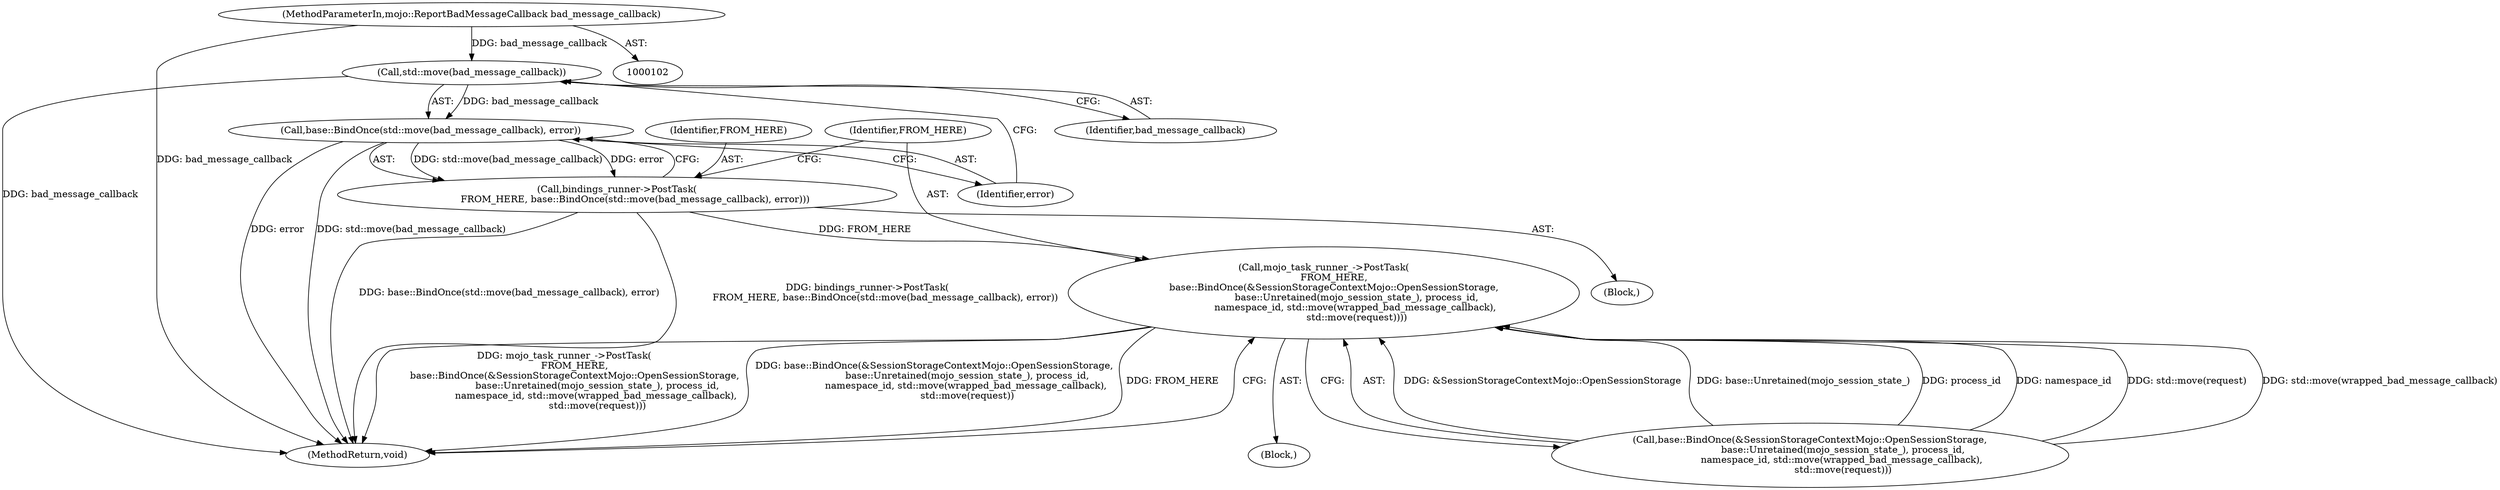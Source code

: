 digraph "0_Chrome_ba169c14aa9cc2efd708a878ae21ff34f3898fe0_0@API" {
"1000116" [label="(Call,std::move(bad_message_callback))"];
"1000105" [label="(MethodParameterIn,mojo::ReportBadMessageCallback bad_message_callback)"];
"1000115" [label="(Call,base::BindOnce(std::move(bad_message_callback), error))"];
"1000113" [label="(Call,bindings_runner->PostTask(\n            FROM_HERE, base::BindOnce(std::move(bad_message_callback), error)))"];
"1000119" [label="(Call,mojo_task_runner_->PostTask(\n       FROM_HERE,\n       base::BindOnce(&SessionStorageContextMojo::OpenSessionStorage,\n                      base::Unretained(mojo_session_state_), process_id,\n                     namespace_id, std::move(wrapped_bad_message_callback),\n                      std::move(request))))"];
"1000116" [label="(Call,std::move(bad_message_callback))"];
"1000118" [label="(Identifier,error)"];
"1000119" [label="(Call,mojo_task_runner_->PostTask(\n       FROM_HERE,\n       base::BindOnce(&SessionStorageContextMojo::OpenSessionStorage,\n                      base::Unretained(mojo_session_state_), process_id,\n                     namespace_id, std::move(wrapped_bad_message_callback),\n                      std::move(request))))"];
"1000113" [label="(Call,bindings_runner->PostTask(\n            FROM_HERE, base::BindOnce(std::move(bad_message_callback), error)))"];
"1000114" [label="(Identifier,FROM_HERE)"];
"1000115" [label="(Call,base::BindOnce(std::move(bad_message_callback), error))"];
"1000120" [label="(Identifier,FROM_HERE)"];
"1000117" [label="(Identifier,bad_message_callback)"];
"1000132" [label="(MethodReturn,void)"];
"1000105" [label="(MethodParameterIn,mojo::ReportBadMessageCallback bad_message_callback)"];
"1000107" [label="(Block,)"];
"1000121" [label="(Call,base::BindOnce(&SessionStorageContextMojo::OpenSessionStorage,\n                      base::Unretained(mojo_session_state_), process_id,\n                     namespace_id, std::move(wrapped_bad_message_callback),\n                      std::move(request)))"];
"1000112" [label="(Block,)"];
"1000116" -> "1000115"  [label="AST: "];
"1000116" -> "1000117"  [label="CFG: "];
"1000117" -> "1000116"  [label="AST: "];
"1000118" -> "1000116"  [label="CFG: "];
"1000116" -> "1000132"  [label="DDG: bad_message_callback"];
"1000116" -> "1000115"  [label="DDG: bad_message_callback"];
"1000105" -> "1000116"  [label="DDG: bad_message_callback"];
"1000105" -> "1000102"  [label="AST: "];
"1000105" -> "1000132"  [label="DDG: bad_message_callback"];
"1000115" -> "1000113"  [label="AST: "];
"1000115" -> "1000118"  [label="CFG: "];
"1000118" -> "1000115"  [label="AST: "];
"1000113" -> "1000115"  [label="CFG: "];
"1000115" -> "1000132"  [label="DDG: error"];
"1000115" -> "1000132"  [label="DDG: std::move(bad_message_callback)"];
"1000115" -> "1000113"  [label="DDG: std::move(bad_message_callback)"];
"1000115" -> "1000113"  [label="DDG: error"];
"1000113" -> "1000112"  [label="AST: "];
"1000114" -> "1000113"  [label="AST: "];
"1000120" -> "1000113"  [label="CFG: "];
"1000113" -> "1000132"  [label="DDG: base::BindOnce(std::move(bad_message_callback), error)"];
"1000113" -> "1000132"  [label="DDG: bindings_runner->PostTask(\n            FROM_HERE, base::BindOnce(std::move(bad_message_callback), error))"];
"1000113" -> "1000119"  [label="DDG: FROM_HERE"];
"1000119" -> "1000107"  [label="AST: "];
"1000119" -> "1000121"  [label="CFG: "];
"1000120" -> "1000119"  [label="AST: "];
"1000121" -> "1000119"  [label="AST: "];
"1000132" -> "1000119"  [label="CFG: "];
"1000119" -> "1000132"  [label="DDG: mojo_task_runner_->PostTask(\n       FROM_HERE,\n       base::BindOnce(&SessionStorageContextMojo::OpenSessionStorage,\n                      base::Unretained(mojo_session_state_), process_id,\n                     namespace_id, std::move(wrapped_bad_message_callback),\n                      std::move(request)))"];
"1000119" -> "1000132"  [label="DDG: base::BindOnce(&SessionStorageContextMojo::OpenSessionStorage,\n                      base::Unretained(mojo_session_state_), process_id,\n                     namespace_id, std::move(wrapped_bad_message_callback),\n                      std::move(request))"];
"1000119" -> "1000132"  [label="DDG: FROM_HERE"];
"1000121" -> "1000119"  [label="DDG: &SessionStorageContextMojo::OpenSessionStorage"];
"1000121" -> "1000119"  [label="DDG: base::Unretained(mojo_session_state_)"];
"1000121" -> "1000119"  [label="DDG: process_id"];
"1000121" -> "1000119"  [label="DDG: namespace_id"];
"1000121" -> "1000119"  [label="DDG: std::move(request)"];
"1000121" -> "1000119"  [label="DDG: std::move(wrapped_bad_message_callback)"];
}
